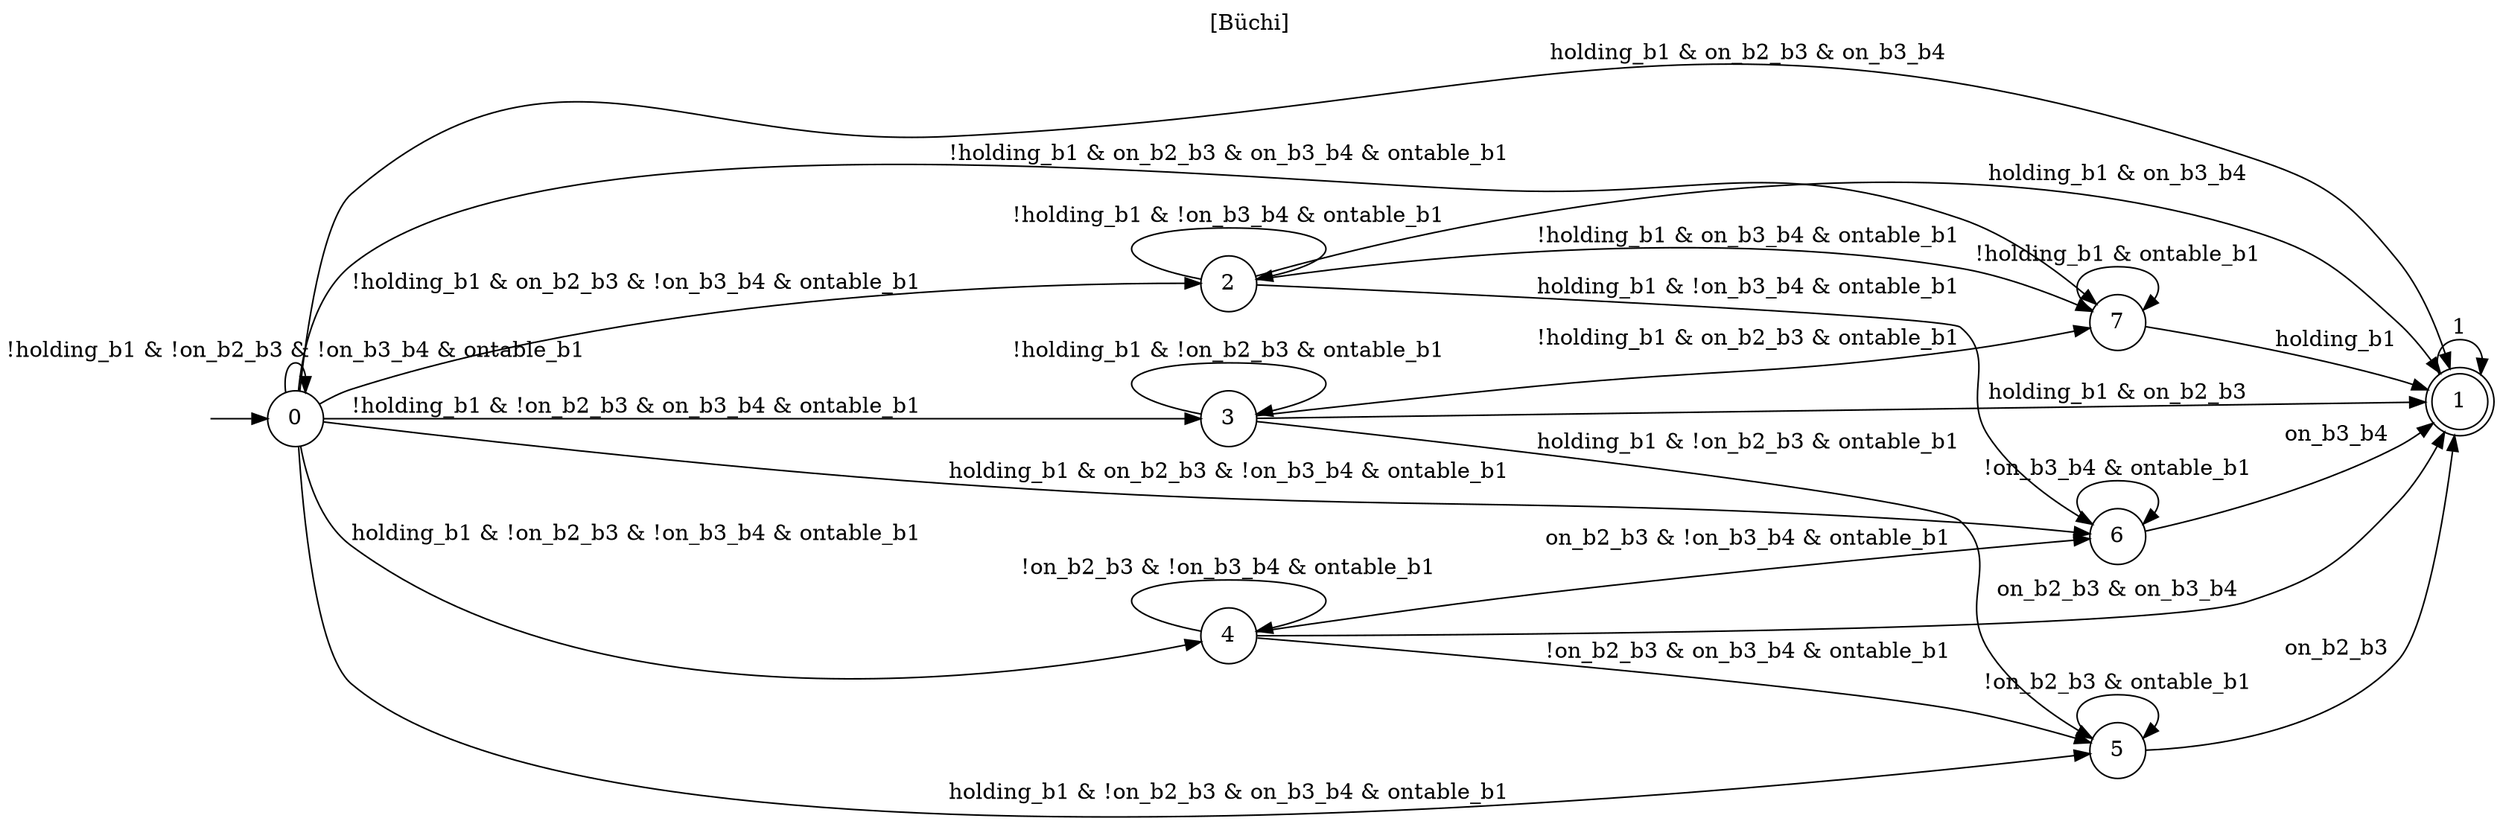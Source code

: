 digraph "" {
  rankdir=LR
  label="[Büchi]"
  labelloc="t"
  node [shape="circle"]
  I [label="", style=invis, width=0]
  I -> 0
  0 [label="0"]
  0 -> 0 [label="!holding_b1 & !on_b2_b3 & !on_b3_b4 & ontable_b1"]
  0 -> 1 [label="holding_b1 & on_b2_b3 & on_b3_b4"]
  0 -> 2 [label="!holding_b1 & on_b2_b3 & !on_b3_b4 & ontable_b1"]
  0 -> 3 [label="!holding_b1 & !on_b2_b3 & on_b3_b4 & ontable_b1"]
  0 -> 4 [label="holding_b1 & !on_b2_b3 & !on_b3_b4 & ontable_b1"]
  0 -> 5 [label="holding_b1 & !on_b2_b3 & on_b3_b4 & ontable_b1"]
  0 -> 6 [label="holding_b1 & on_b2_b3 & !on_b3_b4 & ontable_b1"]
  0 -> 7 [label="!holding_b1 & on_b2_b3 & on_b3_b4 & ontable_b1"]
  1 [label="1", peripheries=2]
  1 -> 1 [label="1"]
  2 [label="2"]
  2 -> 1 [label="holding_b1 & on_b3_b4"]
  2 -> 2 [label="!holding_b1 & !on_b3_b4 & ontable_b1"]
  2 -> 6 [label="holding_b1 & !on_b3_b4 & ontable_b1"]
  2 -> 7 [label="!holding_b1 & on_b3_b4 & ontable_b1"]
  3 [label="3"]
  3 -> 1 [label="holding_b1 & on_b2_b3"]
  3 -> 3 [label="!holding_b1 & !on_b2_b3 & ontable_b1"]
  3 -> 5 [label="holding_b1 & !on_b2_b3 & ontable_b1"]
  3 -> 7 [label="!holding_b1 & on_b2_b3 & ontable_b1"]
  4 [label="4"]
  4 -> 1 [label="on_b2_b3 & on_b3_b4"]
  4 -> 4 [label="!on_b2_b3 & !on_b3_b4 & ontable_b1"]
  4 -> 5 [label="!on_b2_b3 & on_b3_b4 & ontable_b1"]
  4 -> 6 [label="on_b2_b3 & !on_b3_b4 & ontable_b1"]
  5 [label="5"]
  5 -> 1 [label="on_b2_b3"]
  5 -> 5 [label="!on_b2_b3 & ontable_b1"]
  6 [label="6"]
  6 -> 1 [label="on_b3_b4"]
  6 -> 6 [label="!on_b3_b4 & ontable_b1"]
  7 [label="7"]
  7 -> 1 [label="holding_b1"]
  7 -> 7 [label="!holding_b1 & ontable_b1"]
}
